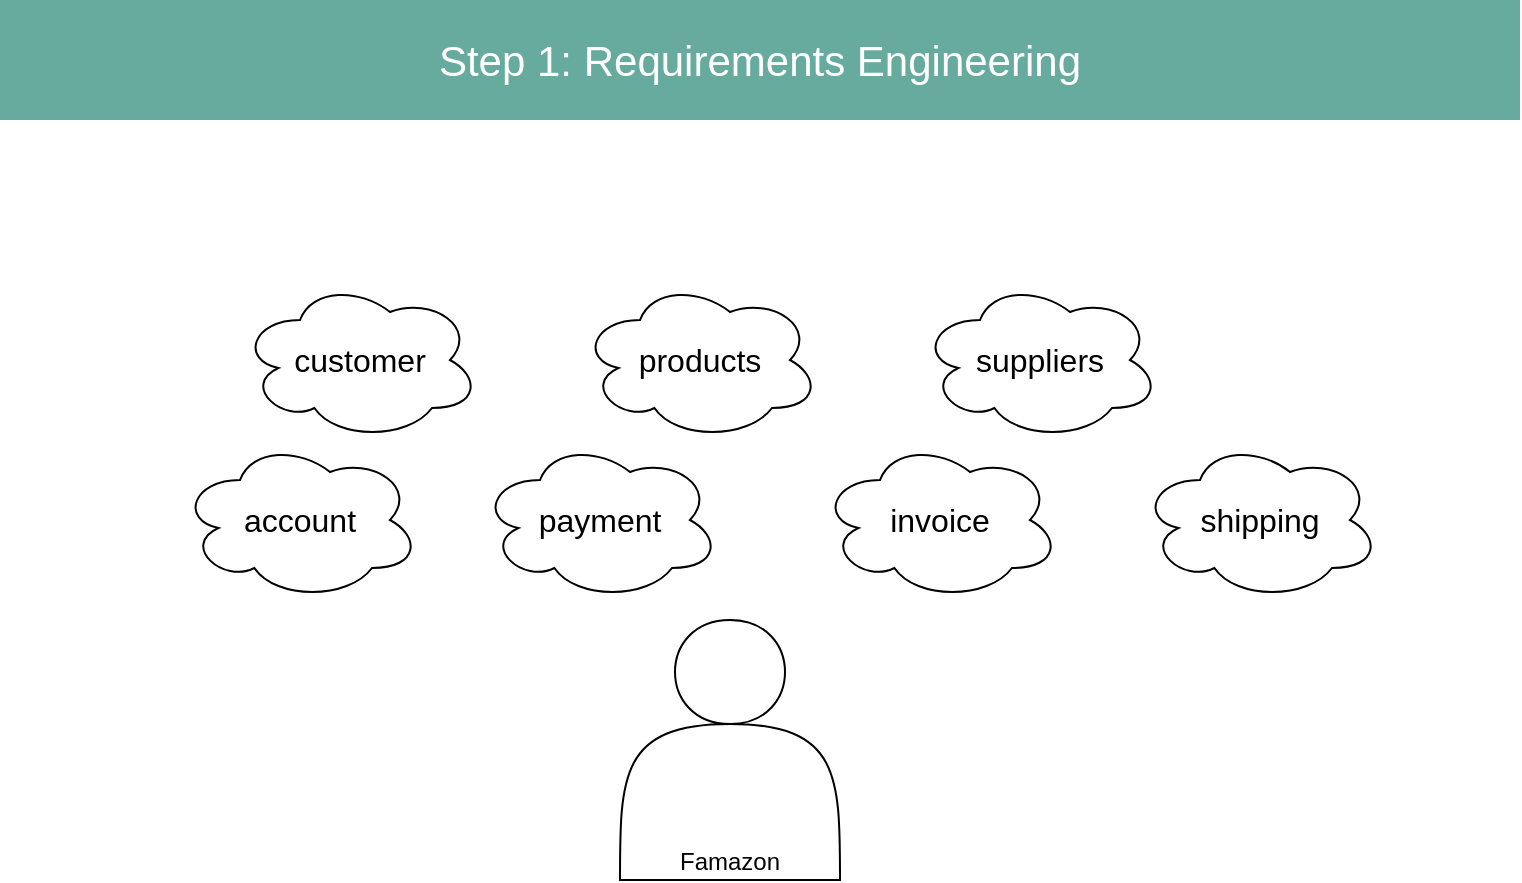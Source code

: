 <mxfile version="14.6.0" type="github">
  <diagram id="PnPeg7tA5tx20dT9B7Yd" name="Page-1">
    <mxGraphModel dx="1422" dy="691" grid="1" gridSize="10" guides="1" tooltips="1" connect="1" arrows="1" fold="1" page="1" pageScale="1" pageWidth="827" pageHeight="1169" math="0" shadow="0">
      <root>
        <mxCell id="0" />
        <mxCell id="1" parent="0" />
        <mxCell id="HsdS4_akaEj0isNQwl-u-1" value="Famazon" style="shape=actor;whiteSpace=wrap;html=1;verticalAlign=bottom;" vertex="1" parent="1">
          <mxGeometry x="350" y="350" width="110" height="130" as="geometry" />
        </mxCell>
        <mxCell id="HsdS4_akaEj0isNQwl-u-2" value="customer" style="ellipse;shape=cloud;whiteSpace=wrap;html=1;fontSize=16;" vertex="1" parent="1">
          <mxGeometry x="160" y="180" width="120" height="80" as="geometry" />
        </mxCell>
        <mxCell id="HsdS4_akaEj0isNQwl-u-3" value="products" style="ellipse;shape=cloud;whiteSpace=wrap;html=1;fontSize=16;" vertex="1" parent="1">
          <mxGeometry x="330" y="180" width="120" height="80" as="geometry" />
        </mxCell>
        <mxCell id="HsdS4_akaEj0isNQwl-u-4" value="suppliers" style="ellipse;shape=cloud;whiteSpace=wrap;html=1;fontSize=16;" vertex="1" parent="1">
          <mxGeometry x="500" y="180" width="120" height="80" as="geometry" />
        </mxCell>
        <mxCell id="HsdS4_akaEj0isNQwl-u-5" value="" style="rounded=0;whiteSpace=wrap;html=1;labelBackgroundColor=#009999;labelBorderColor=#000000;strokeColor=none;fillColor=#67AB9F;" vertex="1" parent="1">
          <mxGeometry x="40" y="40" width="760" height="60" as="geometry" />
        </mxCell>
        <mxCell id="HsdS4_akaEj0isNQwl-u-6" value="&lt;font style=&quot;font-size: 21px&quot;&gt;Step 1: Requirements&amp;nbsp;&lt;/font&gt;&lt;span style=&quot;font-size: 21px&quot;&gt;Engineering&lt;/span&gt;" style="text;html=1;strokeColor=none;fillColor=none;align=center;verticalAlign=middle;whiteSpace=wrap;rounded=0;labelBackgroundColor=none;fontColor=#FFFFFF;" vertex="1" parent="1">
          <mxGeometry x="60" y="60" width="720" height="20" as="geometry" />
        </mxCell>
        <mxCell id="HsdS4_akaEj0isNQwl-u-7" value="shipping" style="ellipse;shape=cloud;whiteSpace=wrap;html=1;fontSize=16;" vertex="1" parent="1">
          <mxGeometry x="610" y="260" width="120" height="80" as="geometry" />
        </mxCell>
        <mxCell id="HsdS4_akaEj0isNQwl-u-8" value="account" style="ellipse;shape=cloud;whiteSpace=wrap;html=1;fontSize=16;" vertex="1" parent="1">
          <mxGeometry x="130" y="260" width="120" height="80" as="geometry" />
        </mxCell>
        <mxCell id="HsdS4_akaEj0isNQwl-u-9" value="payment" style="ellipse;shape=cloud;whiteSpace=wrap;html=1;fontSize=16;" vertex="1" parent="1">
          <mxGeometry x="280" y="260" width="120" height="80" as="geometry" />
        </mxCell>
        <mxCell id="HsdS4_akaEj0isNQwl-u-10" value="invoice" style="ellipse;shape=cloud;whiteSpace=wrap;html=1;fontSize=16;" vertex="1" parent="1">
          <mxGeometry x="450" y="260" width="120" height="80" as="geometry" />
        </mxCell>
      </root>
    </mxGraphModel>
  </diagram>
</mxfile>

